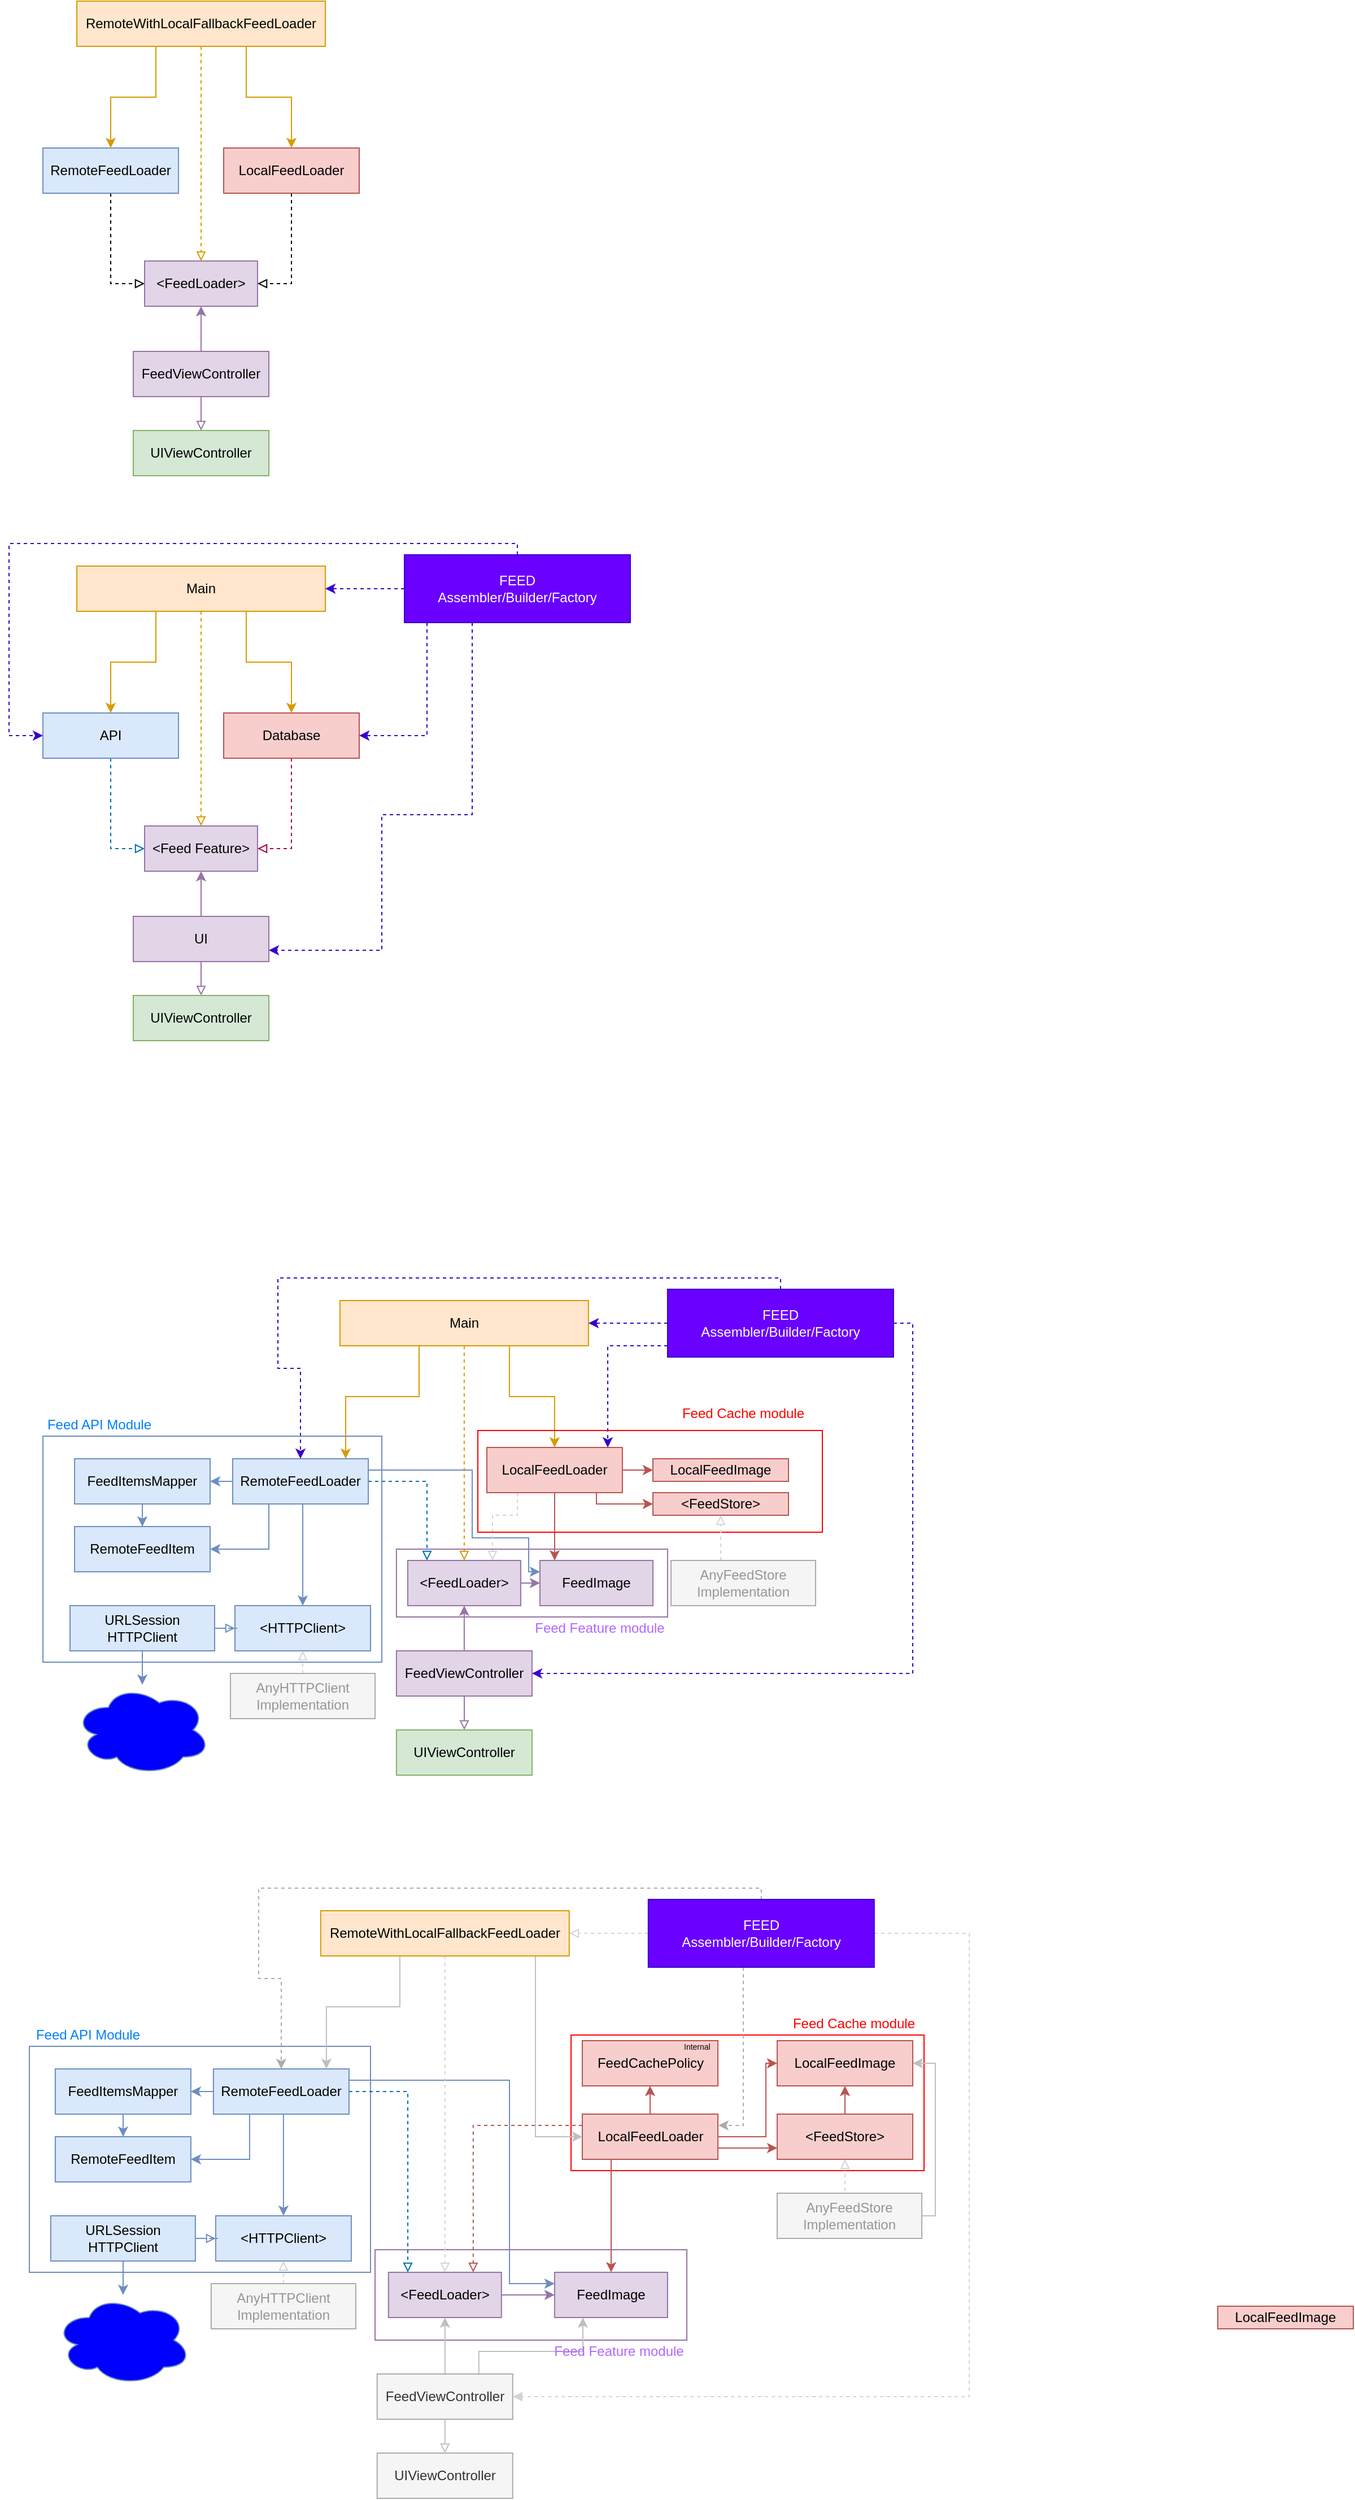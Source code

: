 <mxfile version="16.5.3" type="github">
  <diagram id="p42oD-dZs1eEMd3FKmhi" name="Page-1">
    <mxGraphModel dx="1178" dy="659" grid="1" gridSize="10" guides="1" tooltips="1" connect="1" arrows="1" fold="1" page="1" pageScale="1" pageWidth="850" pageHeight="1100" math="0" shadow="0">
      <root>
        <mxCell id="0" />
        <mxCell id="1" parent="0" />
        <mxCell id="uOSYkVKz3Ye25T7AAIyX-46" value="" style="rounded=0;whiteSpace=wrap;html=1;fillColor=none;strokeColor=#9673a6;" vertex="1" parent="1">
          <mxGeometry x="334" y="2120" width="276" height="80" as="geometry" />
        </mxCell>
        <mxCell id="uOSYkVKz3Ye25T7AAIyX-34" value="" style="rounded=0;whiteSpace=wrap;html=1;fillColor=none;strokeColor=#6c8ebf;" vertex="1" parent="1">
          <mxGeometry x="28" y="1940" width="302" height="200" as="geometry" />
        </mxCell>
        <mxCell id="uOSYkVKz3Ye25T7AAIyX-37" value="" style="rounded=0;whiteSpace=wrap;html=1;fillColor=none;strokeColor=#FF0000;" vertex="1" parent="1">
          <mxGeometry x="507.5" y="1930" width="312.5" height="120" as="geometry" />
        </mxCell>
        <mxCell id="KmlyCW7bkHcfsmOVIcOK-3" style="edgeStyle=orthogonalEdgeStyle;rounded=0;orthogonalLoop=1;jettySize=auto;html=1;fontColor=#1726FF;endArrow=block;endFill=0;fillColor=#e1d5e7;strokeColor=#9673a6;" parent="1" source="KmlyCW7bkHcfsmOVIcOK-1" target="KmlyCW7bkHcfsmOVIcOK-2" edge="1">
          <mxGeometry relative="1" as="geometry" />
        </mxCell>
        <mxCell id="KmlyCW7bkHcfsmOVIcOK-5" style="edgeStyle=orthogonalEdgeStyle;rounded=0;orthogonalLoop=1;jettySize=auto;html=1;fontColor=#1726FF;endArrow=classic;endFill=1;fillColor=#e1d5e7;strokeColor=#9673a6;" parent="1" source="KmlyCW7bkHcfsmOVIcOK-1" target="KmlyCW7bkHcfsmOVIcOK-4" edge="1">
          <mxGeometry relative="1" as="geometry" />
        </mxCell>
        <mxCell id="KmlyCW7bkHcfsmOVIcOK-1" value="FeedViewController" style="rounded=0;whiteSpace=wrap;html=1;fillColor=#e1d5e7;strokeColor=#9673a6;" parent="1" vertex="1">
          <mxGeometry x="120" y="440" width="120" height="40" as="geometry" />
        </mxCell>
        <mxCell id="KmlyCW7bkHcfsmOVIcOK-2" value="UIViewController" style="rounded=0;whiteSpace=wrap;html=1;fillColor=#d5e8d4;strokeColor=#82b366;" parent="1" vertex="1">
          <mxGeometry x="120" y="510" width="120" height="40" as="geometry" />
        </mxCell>
        <mxCell id="KmlyCW7bkHcfsmOVIcOK-4" value="&amp;lt;FeedLoader&amp;gt;" style="rounded=0;whiteSpace=wrap;html=1;fillColor=#e1d5e7;strokeColor=#9673a6;" parent="1" vertex="1">
          <mxGeometry x="130" y="360" width="100" height="40" as="geometry" />
        </mxCell>
        <mxCell id="KmlyCW7bkHcfsmOVIcOK-7" style="edgeStyle=orthogonalEdgeStyle;rounded=0;orthogonalLoop=1;jettySize=auto;html=1;entryX=0;entryY=0.5;entryDx=0;entryDy=0;fontColor=#1726FF;endArrow=block;endFill=0;dashed=1;" parent="1" source="KmlyCW7bkHcfsmOVIcOK-6" target="KmlyCW7bkHcfsmOVIcOK-4" edge="1">
          <mxGeometry relative="1" as="geometry" />
        </mxCell>
        <mxCell id="KmlyCW7bkHcfsmOVIcOK-6" value="RemoteFeedLoader" style="rounded=0;whiteSpace=wrap;html=1;fillColor=#dae8fc;strokeColor=#6c8ebf;" parent="1" vertex="1">
          <mxGeometry x="40" y="260" width="120" height="40" as="geometry" />
        </mxCell>
        <mxCell id="KmlyCW7bkHcfsmOVIcOK-9" style="edgeStyle=orthogonalEdgeStyle;rounded=0;orthogonalLoop=1;jettySize=auto;html=1;entryX=1;entryY=0.5;entryDx=0;entryDy=0;fontColor=#1726FF;endArrow=block;endFill=0;dashed=1;" parent="1" source="KmlyCW7bkHcfsmOVIcOK-8" target="KmlyCW7bkHcfsmOVIcOK-4" edge="1">
          <mxGeometry relative="1" as="geometry" />
        </mxCell>
        <mxCell id="KmlyCW7bkHcfsmOVIcOK-8" value="LocalFeedLoader" style="rounded=0;whiteSpace=wrap;html=1;fillColor=#f8cecc;strokeColor=#b85450;" parent="1" vertex="1">
          <mxGeometry x="200" y="260" width="120" height="40" as="geometry" />
        </mxCell>
        <mxCell id="KmlyCW7bkHcfsmOVIcOK-12" style="edgeStyle=orthogonalEdgeStyle;rounded=0;orthogonalLoop=1;jettySize=auto;html=1;dashed=1;fontColor=#1726FF;endArrow=block;endFill=0;fillColor=#ffe6cc;strokeColor=#d79b00;" parent="1" source="KmlyCW7bkHcfsmOVIcOK-11" target="KmlyCW7bkHcfsmOVIcOK-4" edge="1">
          <mxGeometry relative="1" as="geometry" />
        </mxCell>
        <mxCell id="KmlyCW7bkHcfsmOVIcOK-13" style="edgeStyle=orthogonalEdgeStyle;rounded=0;orthogonalLoop=1;jettySize=auto;html=1;fontColor=#1726FF;endArrow=classic;endFill=1;strokeColor=#d79b00;fillColor=#ffe6cc;" parent="1" source="KmlyCW7bkHcfsmOVIcOK-11" target="KmlyCW7bkHcfsmOVIcOK-6" edge="1">
          <mxGeometry relative="1" as="geometry">
            <Array as="points">
              <mxPoint x="140" y="215" />
              <mxPoint x="100" y="215" />
            </Array>
          </mxGeometry>
        </mxCell>
        <mxCell id="KmlyCW7bkHcfsmOVIcOK-14" style="edgeStyle=orthogonalEdgeStyle;rounded=0;orthogonalLoop=1;jettySize=auto;html=1;fontColor=#1726FF;endArrow=classic;endFill=1;strokeColor=#d79b00;fillColor=#ffe6cc;" parent="1" source="KmlyCW7bkHcfsmOVIcOK-11" target="KmlyCW7bkHcfsmOVIcOK-8" edge="1">
          <mxGeometry relative="1" as="geometry">
            <Array as="points">
              <mxPoint x="220" y="215" />
              <mxPoint x="260" y="215" />
            </Array>
          </mxGeometry>
        </mxCell>
        <mxCell id="KmlyCW7bkHcfsmOVIcOK-11" value="RemoteWithLocalFallbackFeedLoader" style="rounded=0;whiteSpace=wrap;html=1;fillColor=#ffe6cc;strokeColor=#d79b00;" parent="1" vertex="1">
          <mxGeometry x="70" y="130" width="220" height="40" as="geometry" />
        </mxCell>
        <mxCell id="UHS8fWVABQz516dVmGSH-1" style="edgeStyle=orthogonalEdgeStyle;rounded=0;orthogonalLoop=1;jettySize=auto;html=1;fontColor=#1726FF;endArrow=block;endFill=0;fillColor=#e1d5e7;strokeColor=#9673a6;" parent="1" source="UHS8fWVABQz516dVmGSH-3" target="UHS8fWVABQz516dVmGSH-4" edge="1">
          <mxGeometry relative="1" as="geometry" />
        </mxCell>
        <mxCell id="UHS8fWVABQz516dVmGSH-2" style="edgeStyle=orthogonalEdgeStyle;rounded=0;orthogonalLoop=1;jettySize=auto;html=1;fontColor=#1726FF;endArrow=classic;endFill=1;fillColor=#e1d5e7;strokeColor=#9673a6;" parent="1" source="UHS8fWVABQz516dVmGSH-3" target="UHS8fWVABQz516dVmGSH-5" edge="1">
          <mxGeometry relative="1" as="geometry" />
        </mxCell>
        <mxCell id="UHS8fWVABQz516dVmGSH-3" value="UI" style="rounded=0;whiteSpace=wrap;html=1;fillColor=#e1d5e7;strokeColor=#9673a6;" parent="1" vertex="1">
          <mxGeometry x="120" y="940" width="120" height="40" as="geometry" />
        </mxCell>
        <mxCell id="UHS8fWVABQz516dVmGSH-4" value="UIViewController" style="rounded=0;whiteSpace=wrap;html=1;fillColor=#d5e8d4;strokeColor=#82b366;" parent="1" vertex="1">
          <mxGeometry x="120" y="1010" width="120" height="40" as="geometry" />
        </mxCell>
        <mxCell id="UHS8fWVABQz516dVmGSH-5" value="&amp;lt;Feed Feature&amp;gt;" style="rounded=0;whiteSpace=wrap;html=1;fillColor=#e1d5e7;strokeColor=#9673a6;" parent="1" vertex="1">
          <mxGeometry x="130" y="860" width="100" height="40" as="geometry" />
        </mxCell>
        <mxCell id="UHS8fWVABQz516dVmGSH-6" style="edgeStyle=orthogonalEdgeStyle;rounded=0;orthogonalLoop=1;jettySize=auto;html=1;entryX=0;entryY=0.5;entryDx=0;entryDy=0;fontColor=#1726FF;endArrow=block;endFill=0;dashed=1;fillColor=#1ba1e2;strokeColor=#006EAF;" parent="1" source="UHS8fWVABQz516dVmGSH-7" target="UHS8fWVABQz516dVmGSH-5" edge="1">
          <mxGeometry relative="1" as="geometry" />
        </mxCell>
        <mxCell id="UHS8fWVABQz516dVmGSH-7" value="API" style="rounded=0;whiteSpace=wrap;html=1;fillColor=#dae8fc;strokeColor=#6c8ebf;" parent="1" vertex="1">
          <mxGeometry x="40" y="760" width="120" height="40" as="geometry" />
        </mxCell>
        <mxCell id="UHS8fWVABQz516dVmGSH-8" style="edgeStyle=orthogonalEdgeStyle;rounded=0;orthogonalLoop=1;jettySize=auto;html=1;entryX=1;entryY=0.5;entryDx=0;entryDy=0;fontColor=#1726FF;endArrow=block;endFill=0;dashed=1;fillColor=#d80073;strokeColor=#A50040;" parent="1" source="UHS8fWVABQz516dVmGSH-9" target="UHS8fWVABQz516dVmGSH-5" edge="1">
          <mxGeometry relative="1" as="geometry" />
        </mxCell>
        <mxCell id="UHS8fWVABQz516dVmGSH-9" value="Database" style="rounded=0;whiteSpace=wrap;html=1;fillColor=#f8cecc;strokeColor=#b85450;" parent="1" vertex="1">
          <mxGeometry x="200" y="760" width="120" height="40" as="geometry" />
        </mxCell>
        <mxCell id="UHS8fWVABQz516dVmGSH-10" style="edgeStyle=orthogonalEdgeStyle;rounded=0;orthogonalLoop=1;jettySize=auto;html=1;dashed=1;fontColor=#1726FF;endArrow=block;endFill=0;fillColor=#ffe6cc;strokeColor=#d79b00;" parent="1" source="UHS8fWVABQz516dVmGSH-13" target="UHS8fWVABQz516dVmGSH-5" edge="1">
          <mxGeometry relative="1" as="geometry" />
        </mxCell>
        <mxCell id="UHS8fWVABQz516dVmGSH-11" style="edgeStyle=orthogonalEdgeStyle;rounded=0;orthogonalLoop=1;jettySize=auto;html=1;fontColor=#1726FF;endArrow=classic;endFill=1;strokeColor=#d79b00;fillColor=#ffe6cc;" parent="1" source="UHS8fWVABQz516dVmGSH-13" target="UHS8fWVABQz516dVmGSH-7" edge="1">
          <mxGeometry relative="1" as="geometry">
            <Array as="points">
              <mxPoint x="140" y="715" />
              <mxPoint x="100" y="715" />
            </Array>
          </mxGeometry>
        </mxCell>
        <mxCell id="UHS8fWVABQz516dVmGSH-12" style="edgeStyle=orthogonalEdgeStyle;rounded=0;orthogonalLoop=1;jettySize=auto;html=1;fontColor=#1726FF;endArrow=classic;endFill=1;strokeColor=#d79b00;fillColor=#ffe6cc;" parent="1" source="UHS8fWVABQz516dVmGSH-13" target="UHS8fWVABQz516dVmGSH-9" edge="1">
          <mxGeometry relative="1" as="geometry">
            <Array as="points">
              <mxPoint x="220" y="715" />
              <mxPoint x="260" y="715" />
            </Array>
          </mxGeometry>
        </mxCell>
        <mxCell id="UHS8fWVABQz516dVmGSH-13" value="Main" style="rounded=0;whiteSpace=wrap;html=1;fillColor=#ffe6cc;strokeColor=#d79b00;" parent="1" vertex="1">
          <mxGeometry x="70" y="630" width="220" height="40" as="geometry" />
        </mxCell>
        <mxCell id="UHS8fWVABQz516dVmGSH-28" style="edgeStyle=orthogonalEdgeStyle;rounded=0;orthogonalLoop=1;jettySize=auto;html=1;dashed=1;fillColor=#6a00ff;strokeColor=#3700CC;" parent="1" source="UHS8fWVABQz516dVmGSH-27" target="UHS8fWVABQz516dVmGSH-7" edge="1">
          <mxGeometry relative="1" as="geometry">
            <Array as="points">
              <mxPoint x="460" y="610" />
              <mxPoint x="10" y="610" />
              <mxPoint x="10" y="780" />
            </Array>
          </mxGeometry>
        </mxCell>
        <mxCell id="UHS8fWVABQz516dVmGSH-29" style="edgeStyle=orthogonalEdgeStyle;rounded=0;orthogonalLoop=1;jettySize=auto;html=1;dashed=1;fillColor=#6a00ff;strokeColor=#3700CC;" parent="1" source="UHS8fWVABQz516dVmGSH-27" edge="1">
          <mxGeometry relative="1" as="geometry">
            <mxPoint x="290" y="650" as="targetPoint" />
            <Array as="points">
              <mxPoint x="290" y="650" />
            </Array>
          </mxGeometry>
        </mxCell>
        <mxCell id="UHS8fWVABQz516dVmGSH-30" style="edgeStyle=orthogonalEdgeStyle;rounded=0;orthogonalLoop=1;jettySize=auto;html=1;entryX=1;entryY=0.5;entryDx=0;entryDy=0;dashed=1;fillColor=#6a00ff;strokeColor=#3700CC;" parent="1" source="UHS8fWVABQz516dVmGSH-27" target="UHS8fWVABQz516dVmGSH-9" edge="1">
          <mxGeometry relative="1" as="geometry">
            <Array as="points">
              <mxPoint x="380" y="780" />
            </Array>
          </mxGeometry>
        </mxCell>
        <mxCell id="UHS8fWVABQz516dVmGSH-31" style="edgeStyle=orthogonalEdgeStyle;rounded=0;orthogonalLoop=1;jettySize=auto;html=1;entryX=1;entryY=0.75;entryDx=0;entryDy=0;dashed=1;fillColor=#6a00ff;strokeColor=#3700CC;" parent="1" source="UHS8fWVABQz516dVmGSH-27" target="UHS8fWVABQz516dVmGSH-3" edge="1">
          <mxGeometry relative="1" as="geometry">
            <Array as="points">
              <mxPoint x="420" y="850" />
              <mxPoint x="340" y="850" />
              <mxPoint x="340" y="970" />
            </Array>
          </mxGeometry>
        </mxCell>
        <mxCell id="UHS8fWVABQz516dVmGSH-27" value="FEED&lt;br&gt;Assembler/Builder/Factory" style="rounded=0;whiteSpace=wrap;html=1;fillColor=#6a00ff;strokeColor=#3700CC;fontColor=#ffffff;" parent="1" vertex="1">
          <mxGeometry x="360" y="620" width="200" height="60" as="geometry" />
        </mxCell>
        <mxCell id="RN0qRQM23OqKxAwOWOvE-1" style="edgeStyle=orthogonalEdgeStyle;rounded=0;orthogonalLoop=1;jettySize=auto;html=1;fontColor=#1726FF;endArrow=block;endFill=0;fillColor=#e1d5e7;strokeColor=#9673a6;" parent="1" source="RN0qRQM23OqKxAwOWOvE-3" target="RN0qRQM23OqKxAwOWOvE-4" edge="1">
          <mxGeometry relative="1" as="geometry" />
        </mxCell>
        <mxCell id="RN0qRQM23OqKxAwOWOvE-2" style="edgeStyle=orthogonalEdgeStyle;rounded=0;orthogonalLoop=1;jettySize=auto;html=1;fontColor=#1726FF;endArrow=classic;endFill=1;fillColor=#e1d5e7;strokeColor=#9673a6;" parent="1" source="RN0qRQM23OqKxAwOWOvE-3" target="RN0qRQM23OqKxAwOWOvE-5" edge="1">
          <mxGeometry relative="1" as="geometry" />
        </mxCell>
        <mxCell id="RN0qRQM23OqKxAwOWOvE-3" value="FeedViewController" style="rounded=0;whiteSpace=wrap;html=1;fillColor=#e1d5e7;strokeColor=#9673a6;" parent="1" vertex="1">
          <mxGeometry x="352.95" y="1590" width="120" height="40" as="geometry" />
        </mxCell>
        <mxCell id="RN0qRQM23OqKxAwOWOvE-4" value="UIViewController" style="rounded=0;whiteSpace=wrap;html=1;fillColor=#d5e8d4;strokeColor=#82b366;" parent="1" vertex="1">
          <mxGeometry x="352.95" y="1660" width="120" height="40" as="geometry" />
        </mxCell>
        <mxCell id="om084BK4JAXsh2P9WHg9-24" style="edgeStyle=orthogonalEdgeStyle;rounded=0;orthogonalLoop=1;jettySize=auto;html=1;entryX=0;entryY=0.5;entryDx=0;entryDy=0;labelBackgroundColor=default;fontColor=#1726FF;strokeColor=#9673a6;endFill=1;fillColor=#e1d5e7;" parent="1" source="RN0qRQM23OqKxAwOWOvE-5" target="om084BK4JAXsh2P9WHg9-11" edge="1">
          <mxGeometry relative="1" as="geometry">
            <Array as="points" />
          </mxGeometry>
        </mxCell>
        <mxCell id="RN0qRQM23OqKxAwOWOvE-5" value="&amp;lt;FeedLoader&amp;gt;" style="rounded=0;whiteSpace=wrap;html=1;fillColor=#e1d5e7;strokeColor=#9673a6;" parent="1" vertex="1">
          <mxGeometry x="362.95" y="1510" width="100" height="40" as="geometry" />
        </mxCell>
        <mxCell id="RN0qRQM23OqKxAwOWOvE-6" style="edgeStyle=orthogonalEdgeStyle;rounded=0;orthogonalLoop=1;jettySize=auto;html=1;fontColor=#1726FF;endArrow=block;endFill=0;dashed=1;fillColor=#1ba1e2;strokeColor=#006EAF;exitX=1;exitY=0.5;exitDx=0;exitDy=0;" parent="1" source="RN0qRQM23OqKxAwOWOvE-7" edge="1">
          <mxGeometry relative="1" as="geometry">
            <mxPoint x="380" y="1510" as="targetPoint" />
            <Array as="points">
              <mxPoint x="380" y="1440" />
            </Array>
          </mxGeometry>
        </mxCell>
        <mxCell id="RN0qRQM23OqKxAwOWOvE-25" style="edgeStyle=orthogonalEdgeStyle;rounded=0;orthogonalLoop=1;jettySize=auto;html=1;entryX=0.5;entryY=0;entryDx=0;entryDy=0;fillColor=#dae8fc;strokeColor=#6c8ebf;" parent="1" source="RN0qRQM23OqKxAwOWOvE-7" target="RN0qRQM23OqKxAwOWOvE-20" edge="1">
          <mxGeometry relative="1" as="geometry">
            <Array as="points">
              <mxPoint x="270" y="1480" />
              <mxPoint x="270" y="1480" />
            </Array>
          </mxGeometry>
        </mxCell>
        <mxCell id="RN0qRQM23OqKxAwOWOvE-26" value="" style="edgeStyle=orthogonalEdgeStyle;rounded=0;orthogonalLoop=1;jettySize=auto;html=1;fillColor=#dae8fc;strokeColor=#6c8ebf;" parent="1" source="RN0qRQM23OqKxAwOWOvE-7" target="RN0qRQM23OqKxAwOWOvE-19" edge="1">
          <mxGeometry relative="1" as="geometry" />
        </mxCell>
        <mxCell id="om084BK4JAXsh2P9WHg9-22" style="edgeStyle=orthogonalEdgeStyle;rounded=0;orthogonalLoop=1;jettySize=auto;html=1;labelBackgroundColor=default;fontColor=default;strokeColor=#6c8ebf;entryX=1;entryY=0.5;entryDx=0;entryDy=0;fillColor=#dae8fc;" parent="1" source="RN0qRQM23OqKxAwOWOvE-7" target="om084BK4JAXsh2P9WHg9-17" edge="1">
          <mxGeometry relative="1" as="geometry">
            <mxPoint x="190" y="1510.0" as="targetPoint" />
            <Array as="points">
              <mxPoint x="240" y="1500" />
            </Array>
          </mxGeometry>
        </mxCell>
        <mxCell id="om084BK4JAXsh2P9WHg9-23" style="edgeStyle=orthogonalEdgeStyle;rounded=0;orthogonalLoop=1;jettySize=auto;html=1;entryX=0;entryY=0.25;entryDx=0;entryDy=0;labelBackgroundColor=default;fontColor=default;strokeColor=#6c8ebf;fillColor=#dae8fc;" parent="1" source="RN0qRQM23OqKxAwOWOvE-7" target="om084BK4JAXsh2P9WHg9-11" edge="1">
          <mxGeometry relative="1" as="geometry">
            <Array as="points">
              <mxPoint x="420" y="1430" />
              <mxPoint x="420" y="1490" />
              <mxPoint x="470" y="1490" />
              <mxPoint x="470" y="1520" />
            </Array>
          </mxGeometry>
        </mxCell>
        <mxCell id="RN0qRQM23OqKxAwOWOvE-7" value="RemoteFeedLoader" style="rounded=0;whiteSpace=wrap;html=1;fillColor=#dae8fc;strokeColor=#6c8ebf;" parent="1" vertex="1">
          <mxGeometry x="208" y="1420" width="120" height="40" as="geometry" />
        </mxCell>
        <mxCell id="om084BK4JAXsh2P9WHg9-7" style="edgeStyle=orthogonalEdgeStyle;rounded=0;orthogonalLoop=1;jettySize=auto;html=1;entryX=0;entryY=0.5;entryDx=0;entryDy=0;fontColor=#FF0000;labelBackgroundColor=none;fillColor=#f8cecc;strokeColor=#b85450;" parent="1" source="RN0qRQM23OqKxAwOWOvE-9" target="om084BK4JAXsh2P9WHg9-1" edge="1">
          <mxGeometry relative="1" as="geometry" />
        </mxCell>
        <mxCell id="om084BK4JAXsh2P9WHg9-14" style="edgeStyle=orthogonalEdgeStyle;rounded=0;orthogonalLoop=1;jettySize=auto;html=1;labelBackgroundColor=none;fontColor=#FF0000;strokeColor=#b85450;fillColor=#f8cecc;" parent="1" source="RN0qRQM23OqKxAwOWOvE-9" target="om084BK4JAXsh2P9WHg9-11" edge="1">
          <mxGeometry relative="1" as="geometry">
            <Array as="points">
              <mxPoint x="493" y="1490" />
              <mxPoint x="493" y="1490" />
            </Array>
          </mxGeometry>
        </mxCell>
        <mxCell id="om084BK4JAXsh2P9WHg9-27" style="edgeStyle=orthogonalEdgeStyle;rounded=0;orthogonalLoop=1;jettySize=auto;html=1;entryX=0;entryY=0.5;entryDx=0;entryDy=0;labelBackgroundColor=none;fontColor=#FF0000;strokeColor=#b85450;fillColor=#f8cecc;" parent="1" source="RN0qRQM23OqKxAwOWOvE-9" target="om084BK4JAXsh2P9WHg9-26" edge="1">
          <mxGeometry relative="1" as="geometry">
            <Array as="points">
              <mxPoint x="530" y="1460" />
            </Array>
          </mxGeometry>
        </mxCell>
        <mxCell id="om084BK4JAXsh2P9WHg9-34" style="edgeStyle=orthogonalEdgeStyle;rounded=0;orthogonalLoop=1;jettySize=auto;html=1;labelBackgroundColor=default;fontColor=default;strokeColor=#D4D4D4;entryX=0.75;entryY=0;entryDx=0;entryDy=0;endArrow=block;endFill=0;dashed=1;fillColor=#dae8fc;" parent="1" source="RN0qRQM23OqKxAwOWOvE-9" target="RN0qRQM23OqKxAwOWOvE-5" edge="1">
          <mxGeometry relative="1" as="geometry">
            <mxPoint x="440" y="1480" as="targetPoint" />
            <Array as="points">
              <mxPoint x="460" y="1470" />
              <mxPoint x="438" y="1470" />
            </Array>
          </mxGeometry>
        </mxCell>
        <mxCell id="RN0qRQM23OqKxAwOWOvE-9" value="LocalFeedLoader" style="rounded=0;whiteSpace=wrap;html=1;fillColor=#f8cecc;strokeColor=#b85450;" parent="1" vertex="1">
          <mxGeometry x="432.95" y="1410" width="120" height="40" as="geometry" />
        </mxCell>
        <mxCell id="RN0qRQM23OqKxAwOWOvE-10" style="edgeStyle=orthogonalEdgeStyle;rounded=0;orthogonalLoop=1;jettySize=auto;html=1;dashed=1;fontColor=#1726FF;endArrow=block;endFill=0;fillColor=#ffe6cc;strokeColor=#d79b00;" parent="1" source="RN0qRQM23OqKxAwOWOvE-13" target="RN0qRQM23OqKxAwOWOvE-5" edge="1">
          <mxGeometry relative="1" as="geometry" />
        </mxCell>
        <mxCell id="RN0qRQM23OqKxAwOWOvE-11" style="edgeStyle=orthogonalEdgeStyle;rounded=0;orthogonalLoop=1;jettySize=auto;html=1;fontColor=#1726FF;endArrow=classic;endFill=1;strokeColor=#d79b00;fillColor=#ffe6cc;" parent="1" source="RN0qRQM23OqKxAwOWOvE-13" target="RN0qRQM23OqKxAwOWOvE-7" edge="1">
          <mxGeometry relative="1" as="geometry">
            <Array as="points">
              <mxPoint x="373" y="1365" />
              <mxPoint x="308" y="1365" />
            </Array>
          </mxGeometry>
        </mxCell>
        <mxCell id="RN0qRQM23OqKxAwOWOvE-12" style="edgeStyle=orthogonalEdgeStyle;rounded=0;orthogonalLoop=1;jettySize=auto;html=1;fontColor=#1726FF;endArrow=classic;endFill=1;strokeColor=#d79b00;fillColor=#ffe6cc;" parent="1" source="RN0qRQM23OqKxAwOWOvE-13" target="RN0qRQM23OqKxAwOWOvE-9" edge="1">
          <mxGeometry relative="1" as="geometry">
            <Array as="points">
              <mxPoint x="452.95" y="1365" />
              <mxPoint x="492.95" y="1365" />
            </Array>
          </mxGeometry>
        </mxCell>
        <mxCell id="RN0qRQM23OqKxAwOWOvE-13" value="Main" style="rounded=0;whiteSpace=wrap;html=1;fillColor=#ffe6cc;strokeColor=#d79b00;" parent="1" vertex="1">
          <mxGeometry x="302.95" y="1280" width="220" height="40" as="geometry" />
        </mxCell>
        <mxCell id="RN0qRQM23OqKxAwOWOvE-14" style="edgeStyle=orthogonalEdgeStyle;rounded=0;orthogonalLoop=1;jettySize=auto;html=1;dashed=1;fillColor=#6a00ff;strokeColor=#3700CC;entryX=0.5;entryY=0;entryDx=0;entryDy=0;" parent="1" source="RN0qRQM23OqKxAwOWOvE-18" target="RN0qRQM23OqKxAwOWOvE-7" edge="1">
          <mxGeometry relative="1" as="geometry">
            <Array as="points">
              <mxPoint x="693" y="1260" />
              <mxPoint x="248" y="1260" />
              <mxPoint x="248" y="1340" />
              <mxPoint x="268" y="1340" />
            </Array>
          </mxGeometry>
        </mxCell>
        <mxCell id="RN0qRQM23OqKxAwOWOvE-15" style="edgeStyle=orthogonalEdgeStyle;rounded=0;orthogonalLoop=1;jettySize=auto;html=1;dashed=1;fillColor=#6a00ff;strokeColor=#3700CC;" parent="1" source="RN0qRQM23OqKxAwOWOvE-18" edge="1">
          <mxGeometry relative="1" as="geometry">
            <mxPoint x="522.95" y="1300" as="targetPoint" />
            <Array as="points">
              <mxPoint x="522.95" y="1300" />
            </Array>
          </mxGeometry>
        </mxCell>
        <mxCell id="RN0qRQM23OqKxAwOWOvE-16" style="edgeStyle=orthogonalEdgeStyle;rounded=0;orthogonalLoop=1;jettySize=auto;html=1;dashed=1;fillColor=#6a00ff;strokeColor=#3700CC;" parent="1" source="RN0qRQM23OqKxAwOWOvE-18" edge="1">
          <mxGeometry relative="1" as="geometry">
            <Array as="points">
              <mxPoint x="540" y="1320" />
            </Array>
            <mxPoint x="540" y="1410" as="targetPoint" />
          </mxGeometry>
        </mxCell>
        <mxCell id="RN0qRQM23OqKxAwOWOvE-17" style="edgeStyle=orthogonalEdgeStyle;rounded=0;orthogonalLoop=1;jettySize=auto;html=1;dashed=1;fillColor=#6a00ff;strokeColor=#3700CC;" parent="1" source="RN0qRQM23OqKxAwOWOvE-18" edge="1">
          <mxGeometry relative="1" as="geometry">
            <Array as="points">
              <mxPoint x="810" y="1300" />
              <mxPoint x="810" y="1610" />
              <mxPoint x="473" y="1610" />
            </Array>
            <mxPoint x="473" y="1610" as="targetPoint" />
          </mxGeometry>
        </mxCell>
        <mxCell id="RN0qRQM23OqKxAwOWOvE-18" value="FEED&lt;br&gt;Assembler/Builder/Factory" style="rounded=0;whiteSpace=wrap;html=1;fillColor=#6a00ff;strokeColor=#3700CC;fontColor=#ffffff;" parent="1" vertex="1">
          <mxGeometry x="592.95" y="1270" width="200" height="60" as="geometry" />
        </mxCell>
        <mxCell id="om084BK4JAXsh2P9WHg9-21" value="" style="edgeStyle=orthogonalEdgeStyle;rounded=0;orthogonalLoop=1;jettySize=auto;html=1;labelBackgroundColor=default;fontColor=default;strokeColor=#6c8ebf;fillColor=#dae8fc;" parent="1" source="RN0qRQM23OqKxAwOWOvE-19" target="om084BK4JAXsh2P9WHg9-17" edge="1">
          <mxGeometry relative="1" as="geometry" />
        </mxCell>
        <mxCell id="RN0qRQM23OqKxAwOWOvE-19" value="FeedItemsMapper" style="rounded=0;whiteSpace=wrap;html=1;fillColor=#dae8fc;strokeColor=#6c8ebf;" parent="1" vertex="1">
          <mxGeometry x="68" y="1420" width="120" height="40" as="geometry" />
        </mxCell>
        <mxCell id="RN0qRQM23OqKxAwOWOvE-20" value="&amp;lt;HTTPClient&amp;gt;" style="rounded=0;whiteSpace=wrap;html=1;fillColor=#dae8fc;strokeColor=#6c8ebf;" parent="1" vertex="1">
          <mxGeometry x="210" y="1550" width="120" height="40" as="geometry" />
        </mxCell>
        <mxCell id="RN0qRQM23OqKxAwOWOvE-23" value="" style="edgeStyle=orthogonalEdgeStyle;rounded=0;orthogonalLoop=1;jettySize=auto;html=1;fillColor=#dae8fc;strokeColor=#6c8ebf;" parent="1" source="RN0qRQM23OqKxAwOWOvE-21" target="RN0qRQM23OqKxAwOWOvE-22" edge="1">
          <mxGeometry relative="1" as="geometry" />
        </mxCell>
        <mxCell id="RN0qRQM23OqKxAwOWOvE-24" value="" style="edgeStyle=orthogonalEdgeStyle;rounded=0;orthogonalLoop=1;jettySize=auto;html=1;endArrow=block;endFill=0;dashed=1;fillColor=#dae8fc;strokeColor=#6c8ebf;" parent="1" source="RN0qRQM23OqKxAwOWOvE-21" target="RN0qRQM23OqKxAwOWOvE-20" edge="1">
          <mxGeometry relative="1" as="geometry" />
        </mxCell>
        <mxCell id="RN0qRQM23OqKxAwOWOvE-21" value="URLSession&lt;br&gt;HTTPClient" style="rounded=0;whiteSpace=wrap;html=1;fillColor=#dae8fc;strokeColor=#6c8ebf;" parent="1" vertex="1">
          <mxGeometry x="64" y="1550" width="128" height="40" as="geometry" />
        </mxCell>
        <mxCell id="RN0qRQM23OqKxAwOWOvE-22" value="" style="ellipse;shape=cloud;whiteSpace=wrap;html=1;fillColor=#0000FF;strokeColor=#6c8ebf;" parent="1" vertex="1">
          <mxGeometry x="68" y="1620" width="120" height="80" as="geometry" />
        </mxCell>
        <mxCell id="RN0qRQM23OqKxAwOWOvE-28" value="" style="rounded=0;whiteSpace=wrap;html=1;fillColor=none;strokeColor=#6c8ebf;" parent="1" vertex="1">
          <mxGeometry x="40" y="1400" width="300" height="200" as="geometry" />
        </mxCell>
        <mxCell id="RN0qRQM23OqKxAwOWOvE-29" value="Feed API Module" style="text;html=1;strokeColor=none;fillColor=none;align=center;verticalAlign=middle;whiteSpace=wrap;rounded=0;fontColor=#007FFF;" parent="1" vertex="1">
          <mxGeometry x="40" y="1380" width="100" height="20" as="geometry" />
        </mxCell>
        <mxCell id="om084BK4JAXsh2P9WHg9-1" value="LocalFeedImage" style="rounded=0;whiteSpace=wrap;html=1;fillColor=#f8cecc;strokeColor=#b85450;" parent="1" vertex="1">
          <mxGeometry x="580" y="1420" width="120" height="20" as="geometry" />
        </mxCell>
        <mxCell id="om084BK4JAXsh2P9WHg9-2" value="" style="rounded=0;whiteSpace=wrap;html=1;fillColor=none;strokeColor=#FF0000;" parent="1" vertex="1">
          <mxGeometry x="425" y="1395" width="305" height="90" as="geometry" />
        </mxCell>
        <mxCell id="om084BK4JAXsh2P9WHg9-5" value="Feed Cache module" style="text;html=1;strokeColor=none;fillColor=none;align=center;verticalAlign=middle;whiteSpace=wrap;rounded=0;fontColor=#FF0000;" parent="1" vertex="1">
          <mxGeometry x="600" y="1370" width="120" height="20" as="geometry" />
        </mxCell>
        <mxCell id="om084BK4JAXsh2P9WHg9-8" value="" style="edgeStyle=orthogonalEdgeStyle;rounded=0;orthogonalLoop=1;jettySize=auto;html=1;endArrow=block;endFill=0;dashed=1;fillColor=#dae8fc;strokeColor=#D4D4D4;exitX=0.5;exitY=0;exitDx=0;exitDy=0;entryX=0.5;entryY=1;entryDx=0;entryDy=0;" parent="1" source="om084BK4JAXsh2P9WHg9-9" target="RN0qRQM23OqKxAwOWOvE-20" edge="1">
          <mxGeometry relative="1" as="geometry">
            <mxPoint x="8" y="1510" as="targetPoint" />
            <Array as="points" />
          </mxGeometry>
        </mxCell>
        <mxCell id="om084BK4JAXsh2P9WHg9-9" value="&lt;font color=&quot;#969696&quot;&gt;AnyHTTPClient&lt;br&gt;Implementation&lt;br&gt;&lt;/font&gt;" style="rounded=0;whiteSpace=wrap;html=1;fillColor=#F5F5F5;strokeColor=#ABABAB;fontColor=#333333;" parent="1" vertex="1">
          <mxGeometry x="206" y="1610" width="128" height="40" as="geometry" />
        </mxCell>
        <mxCell id="om084BK4JAXsh2P9WHg9-11" value="FeedImage" style="rounded=0;whiteSpace=wrap;html=1;fillColor=#e1d5e7;strokeColor=#9673a6;" parent="1" vertex="1">
          <mxGeometry x="480" y="1510" width="100" height="40" as="geometry" />
        </mxCell>
        <mxCell id="om084BK4JAXsh2P9WHg9-17" value="RemoteFeedItem" style="rounded=0;whiteSpace=wrap;html=1;fillColor=#dae8fc;strokeColor=#6c8ebf;" parent="1" vertex="1">
          <mxGeometry x="68" y="1480" width="120" height="40" as="geometry" />
        </mxCell>
        <mxCell id="om084BK4JAXsh2P9WHg9-26" value="&amp;lt;FeedStore&amp;gt;" style="rounded=0;whiteSpace=wrap;html=1;fillColor=#f8cecc;strokeColor=#b85450;" parent="1" vertex="1">
          <mxGeometry x="580" y="1450" width="120" height="20" as="geometry" />
        </mxCell>
        <mxCell id="om084BK4JAXsh2P9WHg9-29" value="" style="edgeStyle=orthogonalEdgeStyle;rounded=0;orthogonalLoop=1;jettySize=auto;html=1;endArrow=block;endFill=0;dashed=1;fillColor=#dae8fc;strokeColor=#D4D4D4;exitX=0.379;exitY=0.034;exitDx=0;exitDy=0;entryX=0.5;entryY=1;entryDx=0;entryDy=0;exitPerimeter=0;" parent="1" source="om084BK4JAXsh2P9WHg9-30" target="om084BK4JAXsh2P9WHg9-26" edge="1">
          <mxGeometry relative="1" as="geometry">
            <mxPoint x="656" y="1490" as="targetPoint" />
            <Array as="points">
              <mxPoint x="641" y="1510" />
              <mxPoint x="640" y="1510" />
            </Array>
          </mxGeometry>
        </mxCell>
        <mxCell id="om084BK4JAXsh2P9WHg9-30" value="&lt;font color=&quot;#969696&quot;&gt;AnyFeedStore&lt;br&gt;Implementation&lt;br&gt;&lt;/font&gt;" style="rounded=0;whiteSpace=wrap;html=1;fillColor=#F5F5F5;strokeColor=#ABABAB;fontColor=#333333;" parent="1" vertex="1">
          <mxGeometry x="596" y="1510" width="128" height="40" as="geometry" />
        </mxCell>
        <mxCell id="om084BK4JAXsh2P9WHg9-32" value="" style="rounded=0;whiteSpace=wrap;html=1;fillColor=none;strokeColor=#9673a6;" parent="1" vertex="1">
          <mxGeometry x="352.95" y="1500" width="240" height="60" as="geometry" />
        </mxCell>
        <mxCell id="om084BK4JAXsh2P9WHg9-33" value="&lt;font color=&quot;#b266ff&quot;&gt;Feed Feature module&lt;/font&gt;" style="text;html=1;strokeColor=none;fillColor=none;align=center;verticalAlign=middle;whiteSpace=wrap;rounded=0;fontColor=#FF0000;" parent="1" vertex="1">
          <mxGeometry x="472.95" y="1560" width="120" height="20" as="geometry" />
        </mxCell>
        <mxCell id="uOSYkVKz3Ye25T7AAIyX-1" style="edgeStyle=orthogonalEdgeStyle;rounded=0;orthogonalLoop=1;jettySize=auto;html=1;fontColor=#1726FF;endArrow=block;endFill=0;fillColor=#e1d5e7;strokeColor=#BFBFBF;" edge="1" parent="1" source="uOSYkVKz3Ye25T7AAIyX-3" target="uOSYkVKz3Ye25T7AAIyX-4">
          <mxGeometry relative="1" as="geometry" />
        </mxCell>
        <mxCell id="uOSYkVKz3Ye25T7AAIyX-2" style="edgeStyle=orthogonalEdgeStyle;rounded=0;orthogonalLoop=1;jettySize=auto;html=1;fontColor=#1726FF;endArrow=classic;endFill=1;fillColor=#e1d5e7;strokeColor=#BFBFBF;" edge="1" parent="1" source="uOSYkVKz3Ye25T7AAIyX-3" target="uOSYkVKz3Ye25T7AAIyX-6">
          <mxGeometry relative="1" as="geometry" />
        </mxCell>
        <mxCell id="uOSYkVKz3Ye25T7AAIyX-64" style="edgeStyle=orthogonalEdgeStyle;rounded=0;orthogonalLoop=1;jettySize=auto;html=1;entryX=0.25;entryY=1;entryDx=0;entryDy=0;fontSize=7;strokeColor=#BFBFBF;exitX=0.75;exitY=0;exitDx=0;exitDy=0;" edge="1" parent="1" source="uOSYkVKz3Ye25T7AAIyX-3" target="uOSYkVKz3Ye25T7AAIyX-41">
          <mxGeometry relative="1" as="geometry">
            <Array as="points">
              <mxPoint x="426" y="2210" />
              <mxPoint x="518" y="2210" />
            </Array>
          </mxGeometry>
        </mxCell>
        <mxCell id="uOSYkVKz3Ye25T7AAIyX-3" value="FeedViewController" style="rounded=0;whiteSpace=wrap;html=1;fillColor=#F5F5F5;strokeColor=#ABABAB;fontColor=#333333;" vertex="1" parent="1">
          <mxGeometry x="335.9" y="2230" width="120" height="40" as="geometry" />
        </mxCell>
        <mxCell id="uOSYkVKz3Ye25T7AAIyX-4" value="UIViewController" style="rounded=0;whiteSpace=wrap;html=1;fillColor=#F5F5F5;strokeColor=#ABABAB;fontColor=#333333;" vertex="1" parent="1">
          <mxGeometry x="335.9" y="2300" width="120" height="40" as="geometry" />
        </mxCell>
        <mxCell id="uOSYkVKz3Ye25T7AAIyX-5" style="edgeStyle=orthogonalEdgeStyle;rounded=0;orthogonalLoop=1;jettySize=auto;html=1;entryX=0;entryY=0.5;entryDx=0;entryDy=0;labelBackgroundColor=default;fontColor=#1726FF;strokeColor=#9673a6;endFill=1;fillColor=#e1d5e7;" edge="1" parent="1" source="uOSYkVKz3Ye25T7AAIyX-6" target="uOSYkVKz3Ye25T7AAIyX-41">
          <mxGeometry relative="1" as="geometry">
            <Array as="points" />
          </mxGeometry>
        </mxCell>
        <mxCell id="uOSYkVKz3Ye25T7AAIyX-6" value="&amp;lt;FeedLoader&amp;gt;" style="rounded=0;whiteSpace=wrap;html=1;fillColor=#e1d5e7;strokeColor=#9673a6;" vertex="1" parent="1">
          <mxGeometry x="345.9" y="2140" width="100" height="40" as="geometry" />
        </mxCell>
        <mxCell id="uOSYkVKz3Ye25T7AAIyX-7" style="edgeStyle=orthogonalEdgeStyle;rounded=0;orthogonalLoop=1;jettySize=auto;html=1;fontColor=#1726FF;endArrow=block;endFill=0;dashed=1;fillColor=#1ba1e2;strokeColor=#006EAF;exitX=1;exitY=0.5;exitDx=0;exitDy=0;" edge="1" parent="1" source="uOSYkVKz3Ye25T7AAIyX-12" target="uOSYkVKz3Ye25T7AAIyX-6">
          <mxGeometry relative="1" as="geometry">
            <mxPoint x="362.95" y="2050" as="targetPoint" />
            <Array as="points">
              <mxPoint x="363" y="1980" />
            </Array>
          </mxGeometry>
        </mxCell>
        <mxCell id="uOSYkVKz3Ye25T7AAIyX-8" style="edgeStyle=orthogonalEdgeStyle;rounded=0;orthogonalLoop=1;jettySize=auto;html=1;entryX=0.5;entryY=0;entryDx=0;entryDy=0;fillColor=#dae8fc;strokeColor=#6c8ebf;" edge="1" parent="1" source="uOSYkVKz3Ye25T7AAIyX-12" target="uOSYkVKz3Ye25T7AAIyX-29">
          <mxGeometry relative="1" as="geometry">
            <Array as="points">
              <mxPoint x="252.95" y="2020" />
              <mxPoint x="252.95" y="2020" />
            </Array>
          </mxGeometry>
        </mxCell>
        <mxCell id="uOSYkVKz3Ye25T7AAIyX-9" value="" style="edgeStyle=orthogonalEdgeStyle;rounded=0;orthogonalLoop=1;jettySize=auto;html=1;fillColor=#dae8fc;strokeColor=#6c8ebf;" edge="1" parent="1" source="uOSYkVKz3Ye25T7AAIyX-12" target="uOSYkVKz3Ye25T7AAIyX-28">
          <mxGeometry relative="1" as="geometry" />
        </mxCell>
        <mxCell id="uOSYkVKz3Ye25T7AAIyX-10" style="edgeStyle=orthogonalEdgeStyle;rounded=0;orthogonalLoop=1;jettySize=auto;html=1;labelBackgroundColor=default;fontColor=default;strokeColor=#6c8ebf;entryX=1;entryY=0.5;entryDx=0;entryDy=0;fillColor=#dae8fc;" edge="1" parent="1" source="uOSYkVKz3Ye25T7AAIyX-12" target="uOSYkVKz3Ye25T7AAIyX-42">
          <mxGeometry relative="1" as="geometry">
            <mxPoint x="172.95" y="2050" as="targetPoint" />
            <Array as="points">
              <mxPoint x="222.95" y="2040" />
            </Array>
          </mxGeometry>
        </mxCell>
        <mxCell id="uOSYkVKz3Ye25T7AAIyX-11" style="edgeStyle=orthogonalEdgeStyle;rounded=0;orthogonalLoop=1;jettySize=auto;html=1;entryX=0;entryY=0.25;entryDx=0;entryDy=0;labelBackgroundColor=default;fontColor=default;strokeColor=#6c8ebf;fillColor=#dae8fc;" edge="1" parent="1" source="uOSYkVKz3Ye25T7AAIyX-12" target="uOSYkVKz3Ye25T7AAIyX-41">
          <mxGeometry relative="1" as="geometry">
            <Array as="points">
              <mxPoint x="453" y="1970" />
              <mxPoint x="453" y="2150" />
            </Array>
          </mxGeometry>
        </mxCell>
        <mxCell id="uOSYkVKz3Ye25T7AAIyX-12" value="RemoteFeedLoader" style="rounded=0;whiteSpace=wrap;html=1;fillColor=#dae8fc;strokeColor=#6c8ebf;" vertex="1" parent="1">
          <mxGeometry x="190.95" y="1960" width="120" height="40" as="geometry" />
        </mxCell>
        <mxCell id="uOSYkVKz3Ye25T7AAIyX-13" style="edgeStyle=orthogonalEdgeStyle;rounded=0;orthogonalLoop=1;jettySize=auto;html=1;fontColor=#FF0000;labelBackgroundColor=none;fillColor=#f8cecc;strokeColor=#b85450;" edge="1" parent="1" source="uOSYkVKz3Ye25T7AAIyX-17" target="uOSYkVKz3Ye25T7AAIyX-36">
          <mxGeometry relative="1" as="geometry">
            <mxPoint x="680" y="1980" as="targetPoint" />
            <Array as="points">
              <mxPoint x="680" y="2020" />
              <mxPoint x="680" y="1955" />
            </Array>
          </mxGeometry>
        </mxCell>
        <mxCell id="uOSYkVKz3Ye25T7AAIyX-16" style="edgeStyle=orthogonalEdgeStyle;rounded=0;orthogonalLoop=1;jettySize=auto;html=1;labelBackgroundColor=default;fontColor=default;strokeColor=#b85450;entryX=0.75;entryY=0;entryDx=0;entryDy=0;endArrow=block;endFill=0;dashed=1;fillColor=#f8cecc;" edge="1" parent="1" source="uOSYkVKz3Ye25T7AAIyX-17" target="uOSYkVKz3Ye25T7AAIyX-6">
          <mxGeometry relative="1" as="geometry">
            <mxPoint x="422.95" y="2020" as="targetPoint" />
            <Array as="points">
              <mxPoint x="442.95" y="2010" />
              <mxPoint x="420.95" y="2010" />
            </Array>
          </mxGeometry>
        </mxCell>
        <mxCell id="uOSYkVKz3Ye25T7AAIyX-51" style="edgeStyle=orthogonalEdgeStyle;rounded=0;orthogonalLoop=1;jettySize=auto;html=1;labelBackgroundColor=none;strokeColor=#b85450;fontColor=#FF0000;fillColor=#f8cecc;" edge="1" parent="1" source="uOSYkVKz3Ye25T7AAIyX-17" target="uOSYkVKz3Ye25T7AAIyX-43">
          <mxGeometry relative="1" as="geometry">
            <Array as="points">
              <mxPoint x="660" y="2030" />
              <mxPoint x="660" y="2030" />
            </Array>
          </mxGeometry>
        </mxCell>
        <mxCell id="uOSYkVKz3Ye25T7AAIyX-57" style="edgeStyle=orthogonalEdgeStyle;rounded=0;orthogonalLoop=1;jettySize=auto;html=1;fontSize=11;labelBackgroundColor=none;strokeColor=#b85450;fontColor=#FF0000;fillColor=#f8cecc;" edge="1" parent="1" source="uOSYkVKz3Ye25T7AAIyX-17" target="uOSYkVKz3Ye25T7AAIyX-55">
          <mxGeometry relative="1" as="geometry" />
        </mxCell>
        <mxCell id="uOSYkVKz3Ye25T7AAIyX-66" style="edgeStyle=orthogonalEdgeStyle;rounded=0;orthogonalLoop=1;jettySize=auto;html=1;fontSize=11;strokeColor=#b85450;labelBackgroundColor=none;fontColor=#FF0000;fillColor=#f8cecc;" edge="1" parent="1" source="uOSYkVKz3Ye25T7AAIyX-17" target="uOSYkVKz3Ye25T7AAIyX-41">
          <mxGeometry relative="1" as="geometry">
            <Array as="points">
              <mxPoint x="543" y="2070" />
              <mxPoint x="543" y="2070" />
            </Array>
          </mxGeometry>
        </mxCell>
        <mxCell id="uOSYkVKz3Ye25T7AAIyX-17" value="LocalFeedLoader" style="rounded=0;whiteSpace=wrap;html=1;fillColor=#f8cecc;strokeColor=#b85450;" vertex="1" parent="1">
          <mxGeometry x="517.5" y="2000" width="120" height="40" as="geometry" />
        </mxCell>
        <mxCell id="uOSYkVKz3Ye25T7AAIyX-18" style="edgeStyle=orthogonalEdgeStyle;rounded=0;orthogonalLoop=1;jettySize=auto;html=1;dashed=1;fontColor=default;endArrow=block;endFill=0;fillColor=#dae8fc;strokeColor=#D4D4D4;" edge="1" parent="1" source="uOSYkVKz3Ye25T7AAIyX-21" target="uOSYkVKz3Ye25T7AAIyX-6">
          <mxGeometry relative="1" as="geometry" />
        </mxCell>
        <mxCell id="uOSYkVKz3Ye25T7AAIyX-19" style="edgeStyle=orthogonalEdgeStyle;rounded=0;orthogonalLoop=1;jettySize=auto;html=1;fontColor=#1726FF;endArrow=classic;endFill=1;strokeColor=#BFBFBF;fillColor=#f5f5f5;" edge="1" parent="1" source="uOSYkVKz3Ye25T7AAIyX-21" target="uOSYkVKz3Ye25T7AAIyX-12">
          <mxGeometry relative="1" as="geometry">
            <Array as="points">
              <mxPoint x="355.95" y="1905" />
              <mxPoint x="290.95" y="1905" />
            </Array>
          </mxGeometry>
        </mxCell>
        <mxCell id="uOSYkVKz3Ye25T7AAIyX-20" style="edgeStyle=orthogonalEdgeStyle;rounded=0;orthogonalLoop=1;jettySize=auto;html=1;fontColor=#1726FF;endArrow=classic;endFill=1;strokeColor=#BFBFBF;fillColor=#f5f5f5;" edge="1" parent="1" source="uOSYkVKz3Ye25T7AAIyX-21" target="uOSYkVKz3Ye25T7AAIyX-17">
          <mxGeometry relative="1" as="geometry">
            <Array as="points">
              <mxPoint x="476" y="2020" />
            </Array>
          </mxGeometry>
        </mxCell>
        <mxCell id="uOSYkVKz3Ye25T7AAIyX-21" value="RemoteWithLocalFallbackFeedLoader" style="rounded=0;whiteSpace=wrap;html=1;fillColor=#ffe6cc;strokeColor=#d79b00;" vertex="1" parent="1">
          <mxGeometry x="285.9" y="1820" width="220" height="40" as="geometry" />
        </mxCell>
        <mxCell id="uOSYkVKz3Ye25T7AAIyX-22" style="edgeStyle=orthogonalEdgeStyle;rounded=0;orthogonalLoop=1;jettySize=auto;html=1;dashed=1;fillColor=#F5F5F5;strokeColor=#ABABAB;entryX=0.5;entryY=0;entryDx=0;entryDy=0;fontSize=12;fontColor=#333333;" edge="1" parent="1" source="uOSYkVKz3Ye25T7AAIyX-26" target="uOSYkVKz3Ye25T7AAIyX-12">
          <mxGeometry relative="1" as="geometry">
            <Array as="points">
              <mxPoint x="675.95" y="1800" />
              <mxPoint x="230.95" y="1800" />
              <mxPoint x="230.95" y="1880" />
              <mxPoint x="250.95" y="1880" />
            </Array>
          </mxGeometry>
        </mxCell>
        <mxCell id="uOSYkVKz3Ye25T7AAIyX-23" style="edgeStyle=orthogonalEdgeStyle;rounded=0;orthogonalLoop=1;jettySize=auto;html=1;dashed=1;fillColor=#dae8fc;strokeColor=#D4D4D4;endArrow=block;endFill=0;" edge="1" parent="1" source="uOSYkVKz3Ye25T7AAIyX-26">
          <mxGeometry relative="1" as="geometry">
            <mxPoint x="505.9" y="1840" as="targetPoint" />
            <Array as="points">
              <mxPoint x="505.9" y="1840" />
            </Array>
          </mxGeometry>
        </mxCell>
        <mxCell id="uOSYkVKz3Ye25T7AAIyX-24" style="edgeStyle=orthogonalEdgeStyle;rounded=0;orthogonalLoop=1;jettySize=auto;html=1;dashed=1;fillColor=#F5F5F5;strokeColor=#ABABAB;fontSize=12;fontColor=#333333;" edge="1" parent="1" source="uOSYkVKz3Ye25T7AAIyX-26">
          <mxGeometry relative="1" as="geometry">
            <Array as="points">
              <mxPoint x="660" y="2010" />
            </Array>
            <mxPoint x="638" y="2010" as="targetPoint" />
          </mxGeometry>
        </mxCell>
        <mxCell id="uOSYkVKz3Ye25T7AAIyX-25" style="edgeStyle=orthogonalEdgeStyle;rounded=0;orthogonalLoop=1;jettySize=auto;html=1;dashed=1;fillColor=#dae8fc;strokeColor=#D4D4D4;entryX=1;entryY=0.5;entryDx=0;entryDy=0;endArrow=block;endFill=1;" edge="1" parent="1" source="uOSYkVKz3Ye25T7AAIyX-26" target="uOSYkVKz3Ye25T7AAIyX-3">
          <mxGeometry relative="1" as="geometry">
            <Array as="points">
              <mxPoint x="860" y="1840" />
              <mxPoint x="860" y="2250" />
            </Array>
            <mxPoint x="455.95" y="2150" as="targetPoint" />
          </mxGeometry>
        </mxCell>
        <mxCell id="uOSYkVKz3Ye25T7AAIyX-26" value="FEED&lt;br&gt;Assembler/Builder/Factory" style="rounded=0;whiteSpace=wrap;html=1;fillColor=#6a00ff;strokeColor=#3700CC;fontColor=#ffffff;" vertex="1" parent="1">
          <mxGeometry x="575.9" y="1810" width="200" height="60" as="geometry" />
        </mxCell>
        <mxCell id="uOSYkVKz3Ye25T7AAIyX-27" value="" style="edgeStyle=orthogonalEdgeStyle;rounded=0;orthogonalLoop=1;jettySize=auto;html=1;labelBackgroundColor=default;fontColor=default;strokeColor=#6c8ebf;fillColor=#dae8fc;" edge="1" parent="1" source="uOSYkVKz3Ye25T7AAIyX-28" target="uOSYkVKz3Ye25T7AAIyX-42">
          <mxGeometry relative="1" as="geometry" />
        </mxCell>
        <mxCell id="uOSYkVKz3Ye25T7AAIyX-28" value="FeedItemsMapper" style="rounded=0;whiteSpace=wrap;html=1;fillColor=#dae8fc;strokeColor=#6c8ebf;" vertex="1" parent="1">
          <mxGeometry x="50.95" y="1960" width="120" height="40" as="geometry" />
        </mxCell>
        <mxCell id="uOSYkVKz3Ye25T7AAIyX-29" value="&amp;lt;HTTPClient&amp;gt;" style="rounded=0;whiteSpace=wrap;html=1;fillColor=#dae8fc;strokeColor=#6c8ebf;" vertex="1" parent="1">
          <mxGeometry x="192.95" y="2090" width="120" height="40" as="geometry" />
        </mxCell>
        <mxCell id="uOSYkVKz3Ye25T7AAIyX-30" value="" style="edgeStyle=orthogonalEdgeStyle;rounded=0;orthogonalLoop=1;jettySize=auto;html=1;fillColor=#dae8fc;strokeColor=#6c8ebf;" edge="1" parent="1" source="uOSYkVKz3Ye25T7AAIyX-32" target="uOSYkVKz3Ye25T7AAIyX-33">
          <mxGeometry relative="1" as="geometry" />
        </mxCell>
        <mxCell id="uOSYkVKz3Ye25T7AAIyX-31" value="" style="edgeStyle=orthogonalEdgeStyle;rounded=0;orthogonalLoop=1;jettySize=auto;html=1;endArrow=block;endFill=0;dashed=1;fillColor=#dae8fc;strokeColor=#6c8ebf;" edge="1" parent="1" source="uOSYkVKz3Ye25T7AAIyX-32" target="uOSYkVKz3Ye25T7AAIyX-29">
          <mxGeometry relative="1" as="geometry" />
        </mxCell>
        <mxCell id="uOSYkVKz3Ye25T7AAIyX-32" value="URLSession&lt;br&gt;HTTPClient" style="rounded=0;whiteSpace=wrap;html=1;fillColor=#dae8fc;strokeColor=#6c8ebf;" vertex="1" parent="1">
          <mxGeometry x="46.95" y="2090" width="128" height="40" as="geometry" />
        </mxCell>
        <mxCell id="uOSYkVKz3Ye25T7AAIyX-33" value="" style="ellipse;shape=cloud;whiteSpace=wrap;html=1;fillColor=#0000FF;strokeColor=#6c8ebf;" vertex="1" parent="1">
          <mxGeometry x="50.95" y="2160" width="120" height="80" as="geometry" />
        </mxCell>
        <mxCell id="uOSYkVKz3Ye25T7AAIyX-35" value="Feed API Module" style="text;html=1;strokeColor=none;fillColor=none;align=center;verticalAlign=middle;whiteSpace=wrap;rounded=0;fontColor=#007FFF;" vertex="1" parent="1">
          <mxGeometry x="30" y="1920" width="100" height="20" as="geometry" />
        </mxCell>
        <mxCell id="uOSYkVKz3Ye25T7AAIyX-36" value="LocalFeedImage" style="rounded=0;whiteSpace=wrap;html=1;fillColor=#f8cecc;strokeColor=#b85450;" vertex="1" parent="1">
          <mxGeometry x="690" y="1935" width="120" height="40" as="geometry" />
        </mxCell>
        <mxCell id="uOSYkVKz3Ye25T7AAIyX-38" value="Feed Cache module" style="text;html=1;strokeColor=none;fillColor=none;align=center;verticalAlign=middle;whiteSpace=wrap;rounded=0;fontColor=#FF0000;" vertex="1" parent="1">
          <mxGeometry x="698" y="1910" width="120" height="20" as="geometry" />
        </mxCell>
        <mxCell id="uOSYkVKz3Ye25T7AAIyX-39" value="" style="edgeStyle=orthogonalEdgeStyle;rounded=0;orthogonalLoop=1;jettySize=auto;html=1;endArrow=block;endFill=0;dashed=1;fillColor=#dae8fc;strokeColor=#D4D4D4;exitX=0.5;exitY=0;exitDx=0;exitDy=0;entryX=0.5;entryY=1;entryDx=0;entryDy=0;" edge="1" parent="1" source="uOSYkVKz3Ye25T7AAIyX-40" target="uOSYkVKz3Ye25T7AAIyX-29">
          <mxGeometry relative="1" as="geometry">
            <mxPoint x="-9.05" y="2050" as="targetPoint" />
            <Array as="points" />
          </mxGeometry>
        </mxCell>
        <mxCell id="uOSYkVKz3Ye25T7AAIyX-40" value="&lt;font color=&quot;#969696&quot;&gt;AnyHTTPClient&lt;br&gt;Implementation&lt;br&gt;&lt;/font&gt;" style="rounded=0;whiteSpace=wrap;html=1;fillColor=#F5F5F5;strokeColor=#ABABAB;fontColor=#333333;" vertex="1" parent="1">
          <mxGeometry x="188.95" y="2150" width="128" height="40" as="geometry" />
        </mxCell>
        <mxCell id="uOSYkVKz3Ye25T7AAIyX-41" value="FeedImage" style="rounded=0;whiteSpace=wrap;html=1;fillColor=#e1d5e7;strokeColor=#9673a6;" vertex="1" parent="1">
          <mxGeometry x="492.95" y="2140" width="100" height="40" as="geometry" />
        </mxCell>
        <mxCell id="uOSYkVKz3Ye25T7AAIyX-42" value="RemoteFeedItem" style="rounded=0;whiteSpace=wrap;html=1;fillColor=#dae8fc;strokeColor=#6c8ebf;" vertex="1" parent="1">
          <mxGeometry x="50.95" y="2020" width="120" height="40" as="geometry" />
        </mxCell>
        <mxCell id="uOSYkVKz3Ye25T7AAIyX-52" value="" style="edgeStyle=orthogonalEdgeStyle;rounded=0;orthogonalLoop=1;jettySize=auto;html=1;labelBackgroundColor=none;strokeColor=#b85450;fontColor=#FF0000;fillColor=#f8cecc;" edge="1" parent="1" source="uOSYkVKz3Ye25T7AAIyX-43" target="uOSYkVKz3Ye25T7AAIyX-36">
          <mxGeometry relative="1" as="geometry" />
        </mxCell>
        <mxCell id="uOSYkVKz3Ye25T7AAIyX-43" value="&amp;lt;FeedStore&amp;gt;" style="rounded=0;whiteSpace=wrap;html=1;fillColor=#f8cecc;strokeColor=#b85450;" vertex="1" parent="1">
          <mxGeometry x="690" y="2000" width="120" height="40" as="geometry" />
        </mxCell>
        <mxCell id="uOSYkVKz3Ye25T7AAIyX-44" value="" style="edgeStyle=orthogonalEdgeStyle;rounded=0;orthogonalLoop=1;jettySize=auto;html=1;endArrow=block;endFill=0;dashed=1;fillColor=#dae8fc;strokeColor=#D4D4D4;exitX=0.5;exitY=0;exitDx=0;exitDy=0;entryX=0.5;entryY=1;entryDx=0;entryDy=0;" edge="1" parent="1" source="uOSYkVKz3Ye25T7AAIyX-45" target="uOSYkVKz3Ye25T7AAIyX-43">
          <mxGeometry relative="1" as="geometry">
            <mxPoint x="638.95" y="2030" as="targetPoint" />
            <Array as="points" />
          </mxGeometry>
        </mxCell>
        <mxCell id="uOSYkVKz3Ye25T7AAIyX-65" style="edgeStyle=orthogonalEdgeStyle;rounded=0;orthogonalLoop=1;jettySize=auto;html=1;entryX=1;entryY=0.5;entryDx=0;entryDy=0;fontSize=7;strokeColor=#BFBFBF;" edge="1" parent="1" source="uOSYkVKz3Ye25T7AAIyX-45" target="uOSYkVKz3Ye25T7AAIyX-36">
          <mxGeometry relative="1" as="geometry">
            <Array as="points">
              <mxPoint x="830" y="2090" />
              <mxPoint x="830" y="1955" />
            </Array>
          </mxGeometry>
        </mxCell>
        <mxCell id="uOSYkVKz3Ye25T7AAIyX-45" value="&lt;font color=&quot;#969696&quot;&gt;AnyFeedStore&lt;br&gt;Implementation&lt;br&gt;&lt;/font&gt;" style="rounded=0;whiteSpace=wrap;html=1;fillColor=#F5F5F5;strokeColor=#ABABAB;fontColor=#333333;" vertex="1" parent="1">
          <mxGeometry x="690" y="2070" width="128" height="40" as="geometry" />
        </mxCell>
        <mxCell id="uOSYkVKz3Ye25T7AAIyX-47" value="&lt;font color=&quot;#b266ff&quot;&gt;Feed Feature module&lt;/font&gt;" style="text;html=1;strokeColor=none;fillColor=none;align=center;verticalAlign=middle;whiteSpace=wrap;rounded=0;fontColor=#FF0000;" vertex="1" parent="1">
          <mxGeometry x="490.0" y="2200" width="120" height="20" as="geometry" />
        </mxCell>
        <mxCell id="uOSYkVKz3Ye25T7AAIyX-48" value="LocalFeedImage" style="rounded=0;whiteSpace=wrap;html=1;fillColor=#f8cecc;strokeColor=#b85450;" vertex="1" parent="1">
          <mxGeometry x="1080" y="2170" width="120" height="20" as="geometry" />
        </mxCell>
        <mxCell id="uOSYkVKz3Ye25T7AAIyX-55" value="FeedCachePolicy" style="rounded=0;whiteSpace=wrap;html=1;fillColor=#f8cecc;strokeColor=#b85450;" vertex="1" parent="1">
          <mxGeometry x="517.5" y="1935" width="120" height="40" as="geometry" />
        </mxCell>
        <mxCell id="uOSYkVKz3Ye25T7AAIyX-56" value="Internal" style="text;strokeColor=none;fillColor=none;align=left;verticalAlign=middle;spacingLeft=4;spacingRight=4;overflow=hidden;points=[[0,0.5],[1,0.5]];portConstraint=eastwest;rotatable=0;fontSize=7;" vertex="1" parent="1">
          <mxGeometry x="601.5" y="1935" width="36" height="10" as="geometry" />
        </mxCell>
      </root>
    </mxGraphModel>
  </diagram>
</mxfile>
